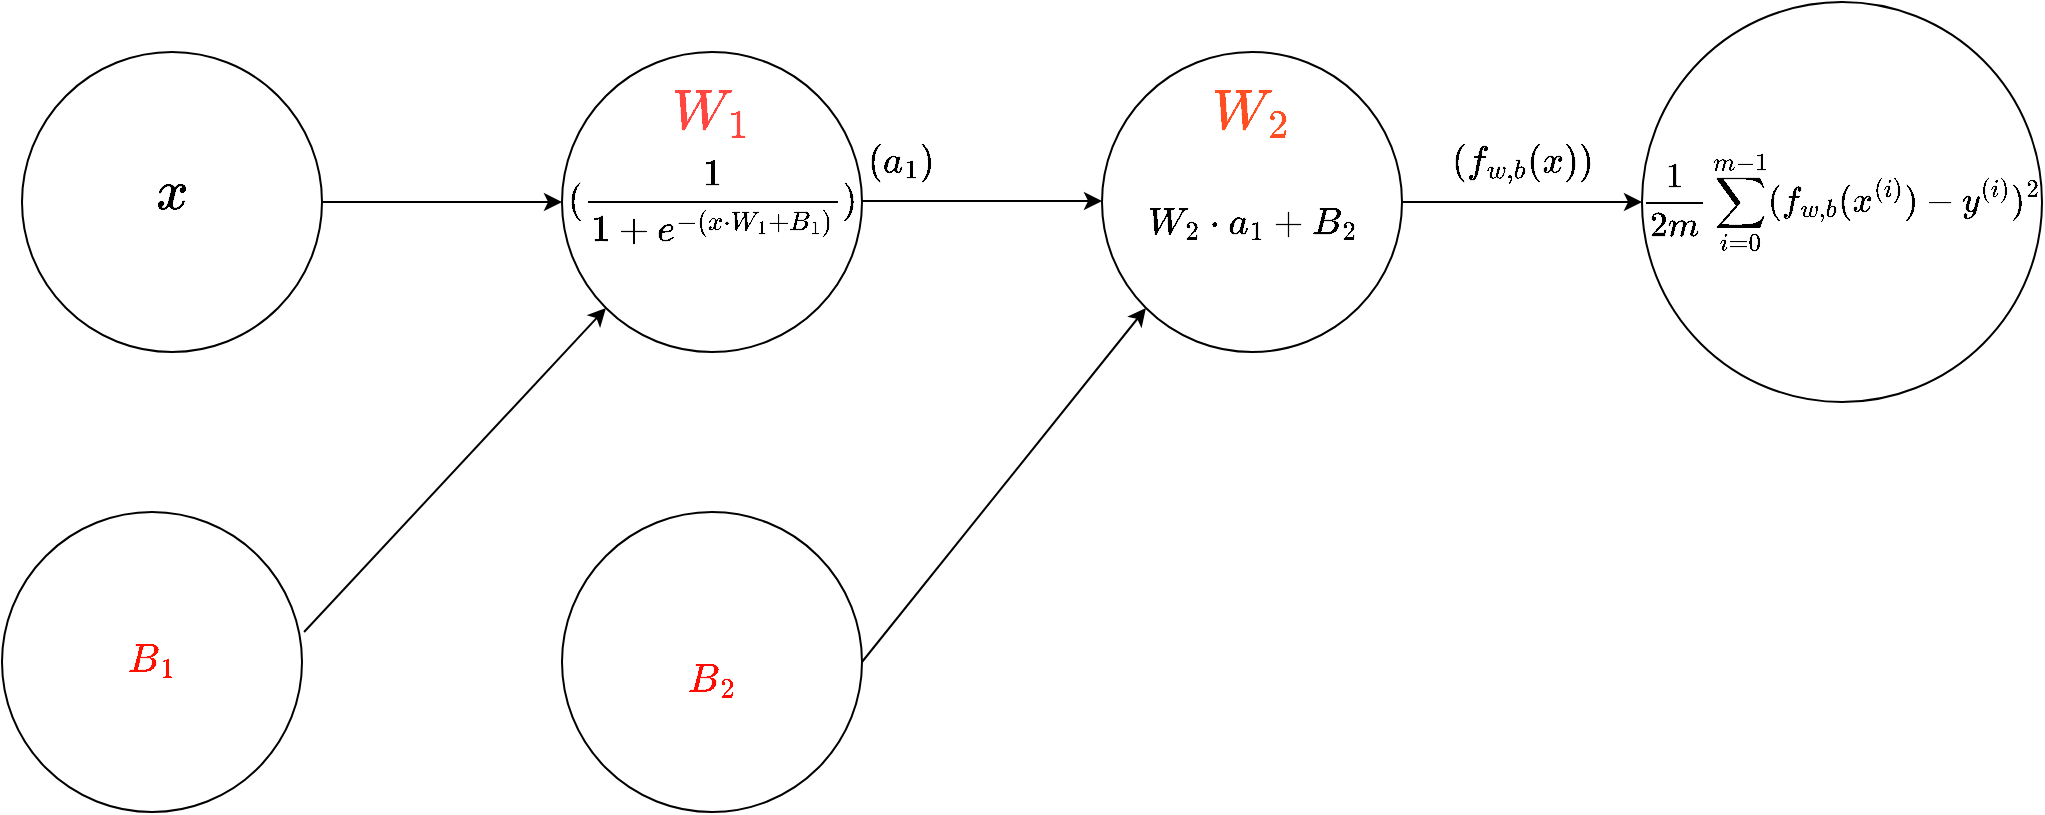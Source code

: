 <mxfile version="23.1.1" type="github">
  <diagram name="Page-1" id="QWSEDfuOCVo4MYgl05UA">
    <mxGraphModel dx="984" dy="666" grid="1" gridSize="10" guides="1" tooltips="1" connect="1" arrows="1" fold="1" page="1" pageScale="1" pageWidth="827" pageHeight="1169" math="1" shadow="0">
      <root>
        <mxCell id="0" />
        <mxCell id="1" parent="0" />
        <mxCell id="B6bSA64JoKd48ShI27MK-1" value="" style="ellipse;whiteSpace=wrap;html=1;" vertex="1" parent="1">
          <mxGeometry x="40" y="40" width="150" height="150" as="geometry" />
        </mxCell>
        <mxCell id="B6bSA64JoKd48ShI27MK-2" value="" style="ellipse;whiteSpace=wrap;html=1;" vertex="1" parent="1">
          <mxGeometry x="310" y="40" width="150" height="150" as="geometry" />
        </mxCell>
        <mxCell id="B6bSA64JoKd48ShI27MK-23" style="edgeStyle=orthogonalEdgeStyle;rounded=0;orthogonalLoop=1;jettySize=auto;html=1;" edge="1" parent="1" source="B6bSA64JoKd48ShI27MK-3" target="B6bSA64JoKd48ShI27MK-21">
          <mxGeometry relative="1" as="geometry" />
        </mxCell>
        <mxCell id="B6bSA64JoKd48ShI27MK-3" value="" style="ellipse;whiteSpace=wrap;html=1;" vertex="1" parent="1">
          <mxGeometry x="580" y="40" width="150" height="150" as="geometry" />
        </mxCell>
        <mxCell id="B6bSA64JoKd48ShI27MK-4" value="" style="ellipse;whiteSpace=wrap;html=1;" vertex="1" parent="1">
          <mxGeometry x="30" y="270" width="150" height="150" as="geometry" />
        </mxCell>
        <mxCell id="B6bSA64JoKd48ShI27MK-5" value="" style="ellipse;whiteSpace=wrap;html=1;" vertex="1" parent="1">
          <mxGeometry x="310" y="270" width="150" height="150" as="geometry" />
        </mxCell>
        <mxCell id="B6bSA64JoKd48ShI27MK-6" value="" style="endArrow=classic;html=1;rounded=0;exitX=1;exitY=0.5;exitDx=0;exitDy=0;" edge="1" parent="1" source="B6bSA64JoKd48ShI27MK-1" target="B6bSA64JoKd48ShI27MK-2">
          <mxGeometry width="50" height="50" relative="1" as="geometry">
            <mxPoint x="390" y="370" as="sourcePoint" />
            <mxPoint x="440" y="320" as="targetPoint" />
          </mxGeometry>
        </mxCell>
        <mxCell id="B6bSA64JoKd48ShI27MK-7" value="" style="endArrow=classic;html=1;rounded=0;exitX=1.007;exitY=0.4;exitDx=0;exitDy=0;exitPerimeter=0;entryX=0;entryY=1;entryDx=0;entryDy=0;" edge="1" parent="1" source="B6bSA64JoKd48ShI27MK-4" target="B6bSA64JoKd48ShI27MK-2">
          <mxGeometry width="50" height="50" relative="1" as="geometry">
            <mxPoint x="200" y="125" as="sourcePoint" />
            <mxPoint x="320" y="125" as="targetPoint" />
          </mxGeometry>
        </mxCell>
        <mxCell id="B6bSA64JoKd48ShI27MK-8" value="" style="endArrow=classic;html=1;rounded=0;exitX=1;exitY=0.5;exitDx=0;exitDy=0;entryX=0;entryY=1;entryDx=0;entryDy=0;" edge="1" parent="1" source="B6bSA64JoKd48ShI27MK-5" target="B6bSA64JoKd48ShI27MK-3">
          <mxGeometry width="50" height="50" relative="1" as="geometry">
            <mxPoint x="520" y="340" as="sourcePoint" />
            <mxPoint x="671" y="178" as="targetPoint" />
          </mxGeometry>
        </mxCell>
        <mxCell id="B6bSA64JoKd48ShI27MK-9" value="" style="endArrow=classic;html=1;rounded=0;exitX=1;exitY=0.5;exitDx=0;exitDy=0;" edge="1" parent="1">
          <mxGeometry width="50" height="50" relative="1" as="geometry">
            <mxPoint x="460" y="114.5" as="sourcePoint" />
            <mxPoint x="580" y="114.5" as="targetPoint" />
          </mxGeometry>
        </mxCell>
        <mxCell id="B6bSA64JoKd48ShI27MK-10" value="&lt;font style=&quot;font-size: 24px;&quot;&gt;$$x$$&lt;br style=&quot;font-size: 24px;&quot;&gt;&lt;/font&gt;" style="text;html=1;strokeColor=none;fillColor=none;align=center;verticalAlign=middle;whiteSpace=wrap;rounded=0;fontSize=24;" vertex="1" parent="1">
          <mxGeometry x="85" y="110" width="60" height="30" as="geometry" />
        </mxCell>
        <mxCell id="B6bSA64JoKd48ShI27MK-11" value="$$B_1$$" style="text;html=1;strokeColor=none;fillColor=none;align=center;verticalAlign=middle;whiteSpace=wrap;rounded=0;fontSize=17;fontColor=#FF1100;" vertex="1" parent="1">
          <mxGeometry x="75" y="330" width="60" height="30" as="geometry" />
        </mxCell>
        <mxCell id="B6bSA64JoKd48ShI27MK-14" value="$$(\frac{1}{1+e^{-(x\cdot W_1+B_1)}})$$" style="text;html=1;strokeColor=none;fillColor=none;align=center;verticalAlign=middle;whiteSpace=wrap;rounded=0;fontSize=16;" vertex="1" parent="1">
          <mxGeometry x="355" y="100" width="60" height="30" as="geometry" />
        </mxCell>
        <mxCell id="B6bSA64JoKd48ShI27MK-15" value="&lt;font size=&quot;5&quot;&gt;$$W_1$$&lt;br&gt;&lt;/font&gt;" style="text;html=1;strokeColor=none;fillColor=none;align=center;verticalAlign=middle;whiteSpace=wrap;rounded=0;fontColor=#FF4640;" vertex="1" parent="1">
          <mxGeometry x="355" y="70" width="60" height="30" as="geometry" />
        </mxCell>
        <mxCell id="B6bSA64JoKd48ShI27MK-16" value="$$B_2$$" style="text;html=1;strokeColor=none;fillColor=none;align=center;verticalAlign=middle;whiteSpace=wrap;rounded=0;fontSize=17;fontColor=#FF0D05;" vertex="1" parent="1">
          <mxGeometry x="355" y="340" width="60" height="30" as="geometry" />
        </mxCell>
        <mxCell id="B6bSA64JoKd48ShI27MK-17" value="&lt;font size=&quot;5&quot;&gt;$$W_2$$&lt;br&gt;&lt;/font&gt;" style="text;html=1;strokeColor=none;fillColor=none;align=center;verticalAlign=middle;whiteSpace=wrap;rounded=0;fontColor=#FF4E21;" vertex="1" parent="1">
          <mxGeometry x="625" y="70" width="60" height="30" as="geometry" />
        </mxCell>
        <mxCell id="B6bSA64JoKd48ShI27MK-20" value="$$W_2\cdot a_1+B_2$$" style="text;html=1;strokeColor=none;fillColor=none;align=center;verticalAlign=middle;whiteSpace=wrap;rounded=0;fontSize=16;" vertex="1" parent="1">
          <mxGeometry x="625" y="110" width="60" height="30" as="geometry" />
        </mxCell>
        <mxCell id="B6bSA64JoKd48ShI27MK-21" value="" style="ellipse;whiteSpace=wrap;html=1;" vertex="1" parent="1">
          <mxGeometry x="850" y="15" width="200" height="200" as="geometry" />
        </mxCell>
        <mxCell id="B6bSA64JoKd48ShI27MK-22" value="$$(a_1)$$" style="text;html=1;strokeColor=none;fillColor=none;align=center;verticalAlign=middle;whiteSpace=wrap;rounded=0;fontSize=16;" vertex="1" parent="1">
          <mxGeometry x="450" y="80" width="60" height="30" as="geometry" />
        </mxCell>
        <mxCell id="B6bSA64JoKd48ShI27MK-24" value="$$(f_{w,b}(x))$$" style="text;html=1;strokeColor=none;fillColor=none;align=center;verticalAlign=middle;whiteSpace=wrap;rounded=0;fontSize=16;" vertex="1" parent="1">
          <mxGeometry x="760" y="80" width="60" height="30" as="geometry" />
        </mxCell>
        <mxCell id="B6bSA64JoKd48ShI27MK-25" value="$$\frac{1}{2m} \sum\limits_{i = 0}^{m-1} (f_{w,b}(x^{(i)}) - y^{(i)})^2$$" style="text;html=1;strokeColor=none;fillColor=none;align=center;verticalAlign=middle;whiteSpace=wrap;rounded=0;fontSize=15;" vertex="1" parent="1">
          <mxGeometry x="920" y="100" width="60" height="30" as="geometry" />
        </mxCell>
      </root>
    </mxGraphModel>
  </diagram>
</mxfile>
